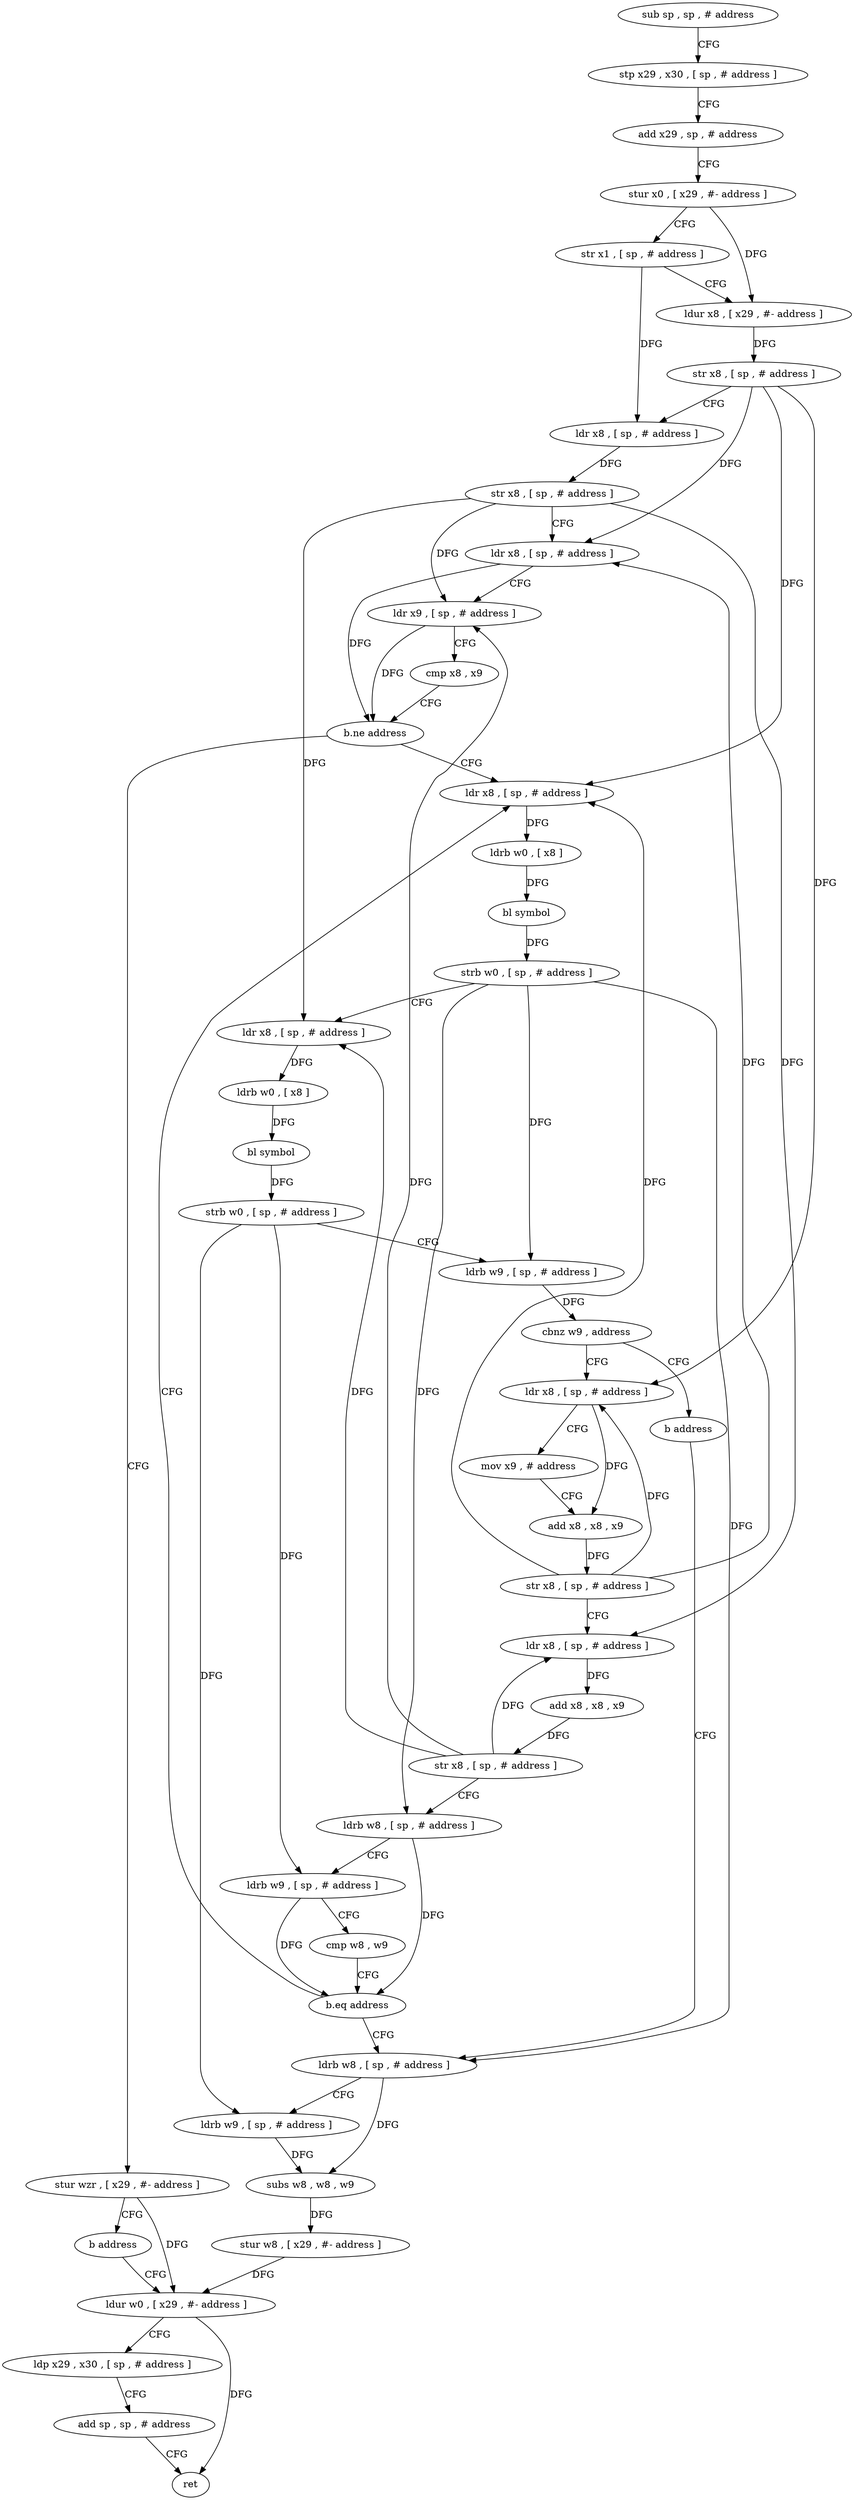 digraph "func" {
"4241316" [label = "sub sp , sp , # address" ]
"4241320" [label = "stp x29 , x30 , [ sp , # address ]" ]
"4241324" [label = "add x29 , sp , # address" ]
"4241328" [label = "stur x0 , [ x29 , #- address ]" ]
"4241332" [label = "str x1 , [ sp , # address ]" ]
"4241336" [label = "ldur x8 , [ x29 , #- address ]" ]
"4241340" [label = "str x8 , [ sp , # address ]" ]
"4241344" [label = "ldr x8 , [ sp , # address ]" ]
"4241348" [label = "str x8 , [ sp , # address ]" ]
"4241352" [label = "ldr x8 , [ sp , # address ]" ]
"4241356" [label = "ldr x9 , [ sp , # address ]" ]
"4241360" [label = "cmp x8 , x9" ]
"4241364" [label = "b.ne address" ]
"4241376" [label = "ldr x8 , [ sp , # address ]" ]
"4241368" [label = "stur wzr , [ x29 , #- address ]" ]
"4241380" [label = "ldrb w0 , [ x8 ]" ]
"4241384" [label = "bl symbol" ]
"4241388" [label = "strb w0 , [ sp , # address ]" ]
"4241392" [label = "ldr x8 , [ sp , # address ]" ]
"4241396" [label = "ldrb w0 , [ x8 ]" ]
"4241400" [label = "bl symbol" ]
"4241404" [label = "strb w0 , [ sp , # address ]" ]
"4241408" [label = "ldrb w9 , [ sp , # address ]" ]
"4241412" [label = "cbnz w9 , address" ]
"4241420" [label = "ldr x8 , [ sp , # address ]" ]
"4241416" [label = "b address" ]
"4241372" [label = "b address" ]
"4241480" [label = "ldur w0 , [ x29 , #- address ]" ]
"4241424" [label = "mov x9 , # address" ]
"4241428" [label = "add x8 , x8 , x9" ]
"4241432" [label = "str x8 , [ sp , # address ]" ]
"4241436" [label = "ldr x8 , [ sp , # address ]" ]
"4241440" [label = "add x8 , x8 , x9" ]
"4241444" [label = "str x8 , [ sp , # address ]" ]
"4241448" [label = "ldrb w8 , [ sp , # address ]" ]
"4241452" [label = "ldrb w9 , [ sp , # address ]" ]
"4241456" [label = "cmp w8 , w9" ]
"4241460" [label = "b.eq address" ]
"4241464" [label = "ldrb w8 , [ sp , # address ]" ]
"4241484" [label = "ldp x29 , x30 , [ sp , # address ]" ]
"4241488" [label = "add sp , sp , # address" ]
"4241492" [label = "ret" ]
"4241468" [label = "ldrb w9 , [ sp , # address ]" ]
"4241472" [label = "subs w8 , w8 , w9" ]
"4241476" [label = "stur w8 , [ x29 , #- address ]" ]
"4241316" -> "4241320" [ label = "CFG" ]
"4241320" -> "4241324" [ label = "CFG" ]
"4241324" -> "4241328" [ label = "CFG" ]
"4241328" -> "4241332" [ label = "CFG" ]
"4241328" -> "4241336" [ label = "DFG" ]
"4241332" -> "4241336" [ label = "CFG" ]
"4241332" -> "4241344" [ label = "DFG" ]
"4241336" -> "4241340" [ label = "DFG" ]
"4241340" -> "4241344" [ label = "CFG" ]
"4241340" -> "4241352" [ label = "DFG" ]
"4241340" -> "4241376" [ label = "DFG" ]
"4241340" -> "4241420" [ label = "DFG" ]
"4241344" -> "4241348" [ label = "DFG" ]
"4241348" -> "4241352" [ label = "CFG" ]
"4241348" -> "4241356" [ label = "DFG" ]
"4241348" -> "4241392" [ label = "DFG" ]
"4241348" -> "4241436" [ label = "DFG" ]
"4241352" -> "4241356" [ label = "CFG" ]
"4241352" -> "4241364" [ label = "DFG" ]
"4241356" -> "4241360" [ label = "CFG" ]
"4241356" -> "4241364" [ label = "DFG" ]
"4241360" -> "4241364" [ label = "CFG" ]
"4241364" -> "4241376" [ label = "CFG" ]
"4241364" -> "4241368" [ label = "CFG" ]
"4241376" -> "4241380" [ label = "DFG" ]
"4241368" -> "4241372" [ label = "CFG" ]
"4241368" -> "4241480" [ label = "DFG" ]
"4241380" -> "4241384" [ label = "DFG" ]
"4241384" -> "4241388" [ label = "DFG" ]
"4241388" -> "4241392" [ label = "CFG" ]
"4241388" -> "4241408" [ label = "DFG" ]
"4241388" -> "4241448" [ label = "DFG" ]
"4241388" -> "4241464" [ label = "DFG" ]
"4241392" -> "4241396" [ label = "DFG" ]
"4241396" -> "4241400" [ label = "DFG" ]
"4241400" -> "4241404" [ label = "DFG" ]
"4241404" -> "4241408" [ label = "CFG" ]
"4241404" -> "4241452" [ label = "DFG" ]
"4241404" -> "4241468" [ label = "DFG" ]
"4241408" -> "4241412" [ label = "DFG" ]
"4241412" -> "4241420" [ label = "CFG" ]
"4241412" -> "4241416" [ label = "CFG" ]
"4241420" -> "4241424" [ label = "CFG" ]
"4241420" -> "4241428" [ label = "DFG" ]
"4241416" -> "4241464" [ label = "CFG" ]
"4241372" -> "4241480" [ label = "CFG" ]
"4241480" -> "4241484" [ label = "CFG" ]
"4241480" -> "4241492" [ label = "DFG" ]
"4241424" -> "4241428" [ label = "CFG" ]
"4241428" -> "4241432" [ label = "DFG" ]
"4241432" -> "4241436" [ label = "CFG" ]
"4241432" -> "4241352" [ label = "DFG" ]
"4241432" -> "4241376" [ label = "DFG" ]
"4241432" -> "4241420" [ label = "DFG" ]
"4241436" -> "4241440" [ label = "DFG" ]
"4241440" -> "4241444" [ label = "DFG" ]
"4241444" -> "4241448" [ label = "CFG" ]
"4241444" -> "4241356" [ label = "DFG" ]
"4241444" -> "4241392" [ label = "DFG" ]
"4241444" -> "4241436" [ label = "DFG" ]
"4241448" -> "4241452" [ label = "CFG" ]
"4241448" -> "4241460" [ label = "DFG" ]
"4241452" -> "4241456" [ label = "CFG" ]
"4241452" -> "4241460" [ label = "DFG" ]
"4241456" -> "4241460" [ label = "CFG" ]
"4241460" -> "4241376" [ label = "CFG" ]
"4241460" -> "4241464" [ label = "CFG" ]
"4241464" -> "4241468" [ label = "CFG" ]
"4241464" -> "4241472" [ label = "DFG" ]
"4241484" -> "4241488" [ label = "CFG" ]
"4241488" -> "4241492" [ label = "CFG" ]
"4241468" -> "4241472" [ label = "DFG" ]
"4241472" -> "4241476" [ label = "DFG" ]
"4241476" -> "4241480" [ label = "DFG" ]
}
